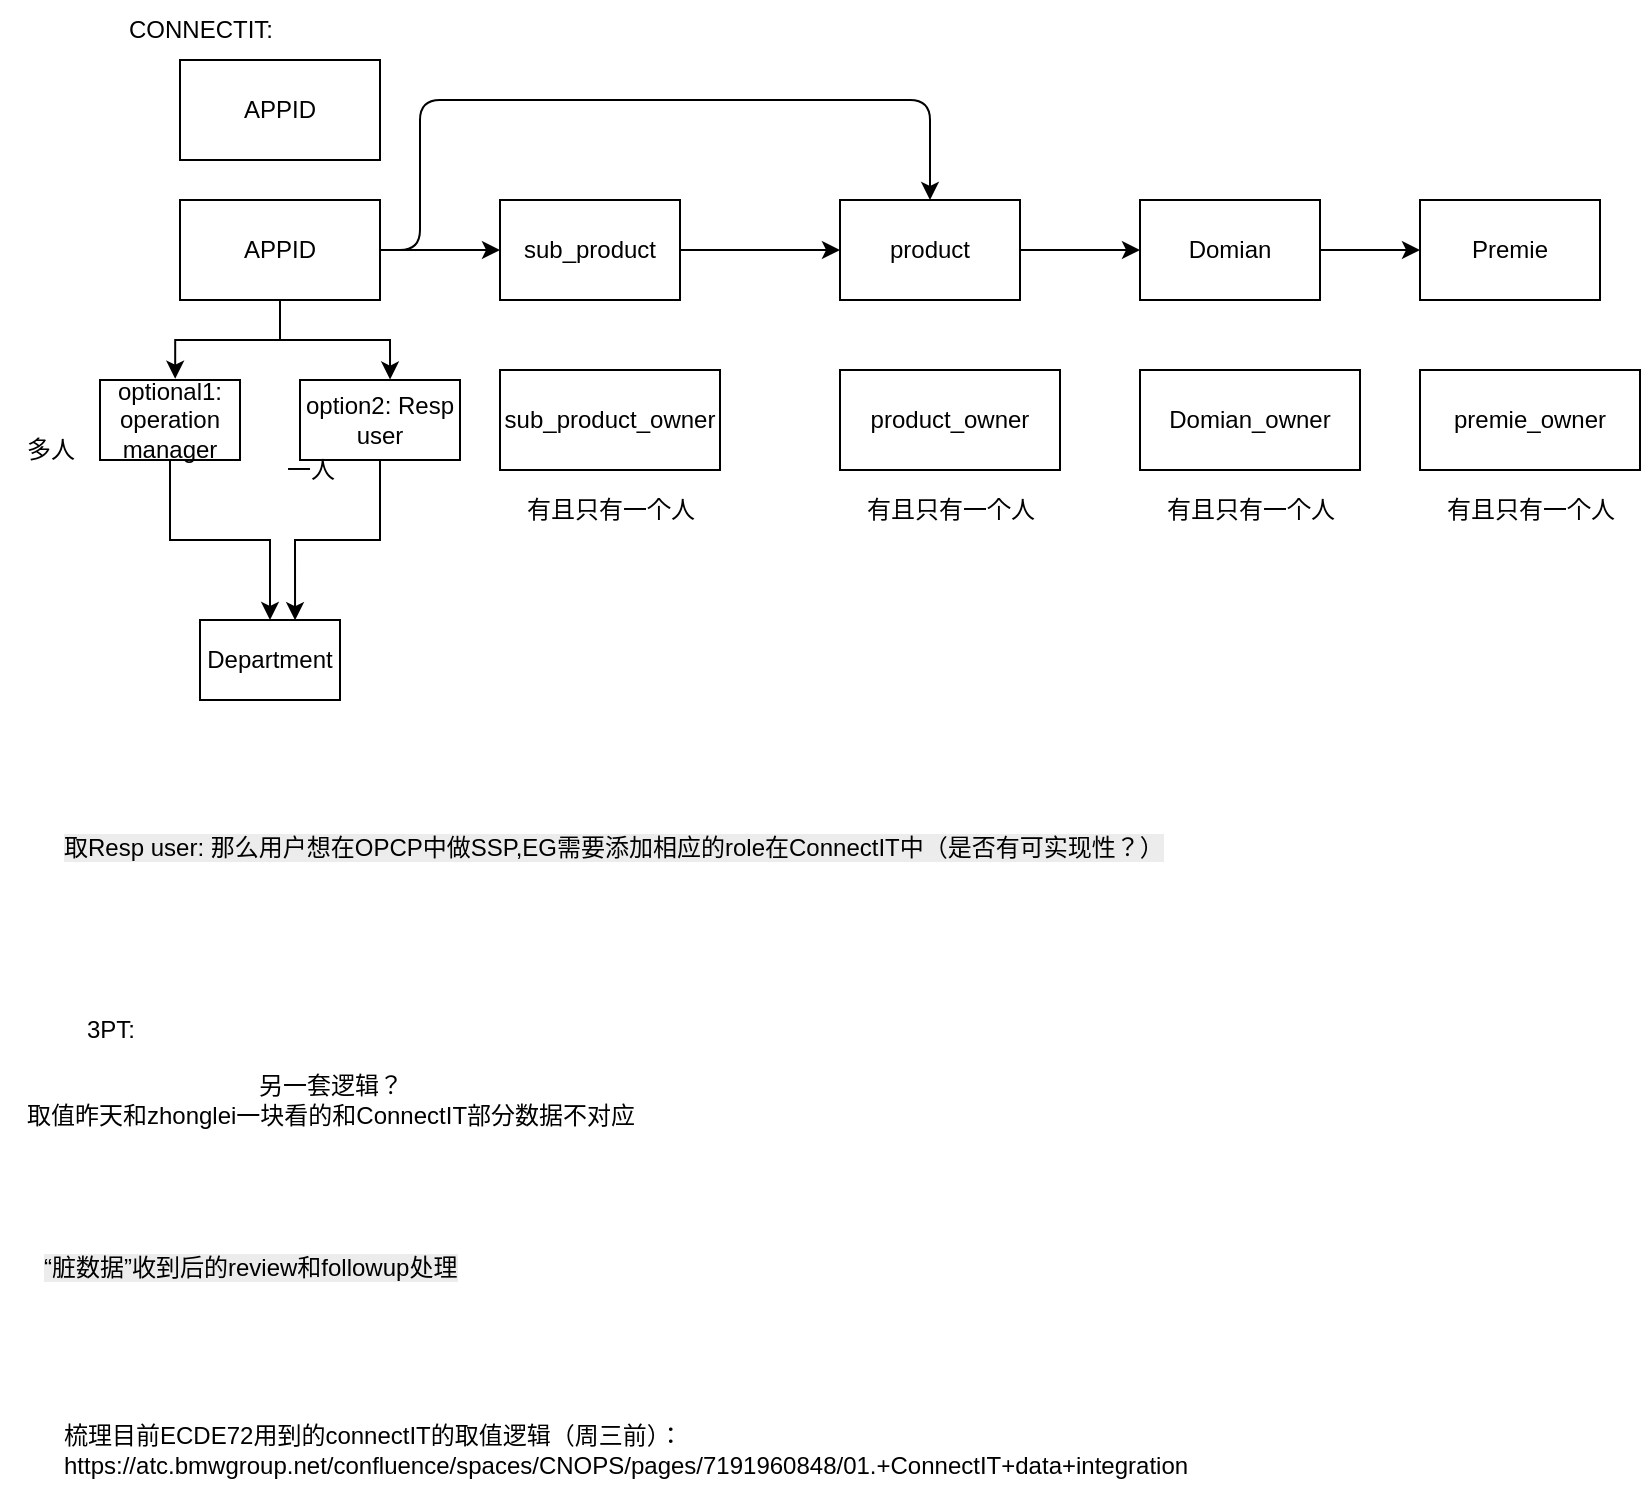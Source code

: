<mxfile version="28.1.1">
  <diagram name="第 1 页" id="BSCWauZXV5LeKHG2UdXg">
    <mxGraphModel dx="1924" dy="688" grid="1" gridSize="10" guides="1" tooltips="1" connect="1" arrows="1" fold="1" page="1" pageScale="1" pageWidth="827" pageHeight="1169" math="0" shadow="0">
      <root>
        <mxCell id="0" />
        <mxCell id="1" parent="0" />
        <mxCell id="vqEWgfP7RBYQq6a4k92P-22" style="edgeStyle=orthogonalEdgeStyle;rounded=0;orthogonalLoop=1;jettySize=auto;html=1;entryX=0;entryY=0.5;entryDx=0;entryDy=0;" edge="1" parent="1" source="vqEWgfP7RBYQq6a4k92P-1" target="vqEWgfP7RBYQq6a4k92P-14">
          <mxGeometry relative="1" as="geometry" />
        </mxCell>
        <mxCell id="vqEWgfP7RBYQq6a4k92P-40" style="edgeStyle=orthogonalEdgeStyle;rounded=1;orthogonalLoop=1;jettySize=auto;html=1;entryX=0.5;entryY=0;entryDx=0;entryDy=0;curved=0;" edge="1" parent="1" source="vqEWgfP7RBYQq6a4k92P-1" target="vqEWgfP7RBYQq6a4k92P-15">
          <mxGeometry relative="1" as="geometry">
            <Array as="points">
              <mxPoint x="140" y="225" />
              <mxPoint x="140" y="150" />
              <mxPoint x="395" y="150" />
            </Array>
          </mxGeometry>
        </mxCell>
        <mxCell id="vqEWgfP7RBYQq6a4k92P-1" value="APPID" style="rounded=0;whiteSpace=wrap;html=1;" vertex="1" parent="1">
          <mxGeometry x="20" y="200" width="100" height="50" as="geometry" />
        </mxCell>
        <mxCell id="vqEWgfP7RBYQq6a4k92P-12" style="edgeStyle=orthogonalEdgeStyle;rounded=0;orthogonalLoop=1;jettySize=auto;html=1;entryX=0.5;entryY=0;entryDx=0;entryDy=0;" edge="1" parent="1" source="vqEWgfP7RBYQq6a4k92P-3" target="vqEWgfP7RBYQq6a4k92P-5">
          <mxGeometry relative="1" as="geometry" />
        </mxCell>
        <mxCell id="vqEWgfP7RBYQq6a4k92P-3" value="optional1: operation manager" style="rounded=0;whiteSpace=wrap;html=1;" vertex="1" parent="1">
          <mxGeometry x="-20" y="290" width="70" height="40" as="geometry" />
        </mxCell>
        <mxCell id="vqEWgfP7RBYQq6a4k92P-5" value="Department" style="rounded=0;whiteSpace=wrap;html=1;" vertex="1" parent="1">
          <mxGeometry x="30" y="410" width="70" height="40" as="geometry" />
        </mxCell>
        <mxCell id="vqEWgfP7RBYQq6a4k92P-7" value="option2: Resp user" style="rounded=0;whiteSpace=wrap;html=1;" vertex="1" parent="1">
          <mxGeometry x="80" y="290" width="80" height="40" as="geometry" />
        </mxCell>
        <mxCell id="vqEWgfP7RBYQq6a4k92P-10" style="edgeStyle=orthogonalEdgeStyle;rounded=0;orthogonalLoop=1;jettySize=auto;html=1;entryX=0.537;entryY=-0.016;entryDx=0;entryDy=0;entryPerimeter=0;" edge="1" parent="1" source="vqEWgfP7RBYQq6a4k92P-1" target="vqEWgfP7RBYQq6a4k92P-3">
          <mxGeometry relative="1" as="geometry" />
        </mxCell>
        <mxCell id="vqEWgfP7RBYQq6a4k92P-11" style="edgeStyle=orthogonalEdgeStyle;rounded=0;orthogonalLoop=1;jettySize=auto;html=1;entryX=0.563;entryY=-0.006;entryDx=0;entryDy=0;entryPerimeter=0;" edge="1" parent="1" source="vqEWgfP7RBYQq6a4k92P-1" target="vqEWgfP7RBYQq6a4k92P-7">
          <mxGeometry relative="1" as="geometry" />
        </mxCell>
        <mxCell id="vqEWgfP7RBYQq6a4k92P-13" style="edgeStyle=orthogonalEdgeStyle;rounded=0;orthogonalLoop=1;jettySize=auto;html=1;entryX=0.679;entryY=0.003;entryDx=0;entryDy=0;entryPerimeter=0;" edge="1" parent="1" source="vqEWgfP7RBYQq6a4k92P-7" target="vqEWgfP7RBYQq6a4k92P-5">
          <mxGeometry relative="1" as="geometry" />
        </mxCell>
        <mxCell id="vqEWgfP7RBYQq6a4k92P-23" style="edgeStyle=orthogonalEdgeStyle;rounded=0;orthogonalLoop=1;jettySize=auto;html=1;exitX=1;exitY=0.5;exitDx=0;exitDy=0;entryX=0;entryY=0.5;entryDx=0;entryDy=0;" edge="1" parent="1" source="vqEWgfP7RBYQq6a4k92P-14" target="vqEWgfP7RBYQq6a4k92P-15">
          <mxGeometry relative="1" as="geometry" />
        </mxCell>
        <mxCell id="vqEWgfP7RBYQq6a4k92P-14" value="sub_product" style="rounded=0;whiteSpace=wrap;html=1;" vertex="1" parent="1">
          <mxGeometry x="180" y="200" width="90" height="50" as="geometry" />
        </mxCell>
        <mxCell id="vqEWgfP7RBYQq6a4k92P-24" style="edgeStyle=orthogonalEdgeStyle;rounded=0;orthogonalLoop=1;jettySize=auto;html=1;exitX=1;exitY=0.5;exitDx=0;exitDy=0;entryX=0;entryY=0.5;entryDx=0;entryDy=0;" edge="1" parent="1" source="vqEWgfP7RBYQq6a4k92P-15" target="vqEWgfP7RBYQq6a4k92P-18">
          <mxGeometry relative="1" as="geometry" />
        </mxCell>
        <mxCell id="vqEWgfP7RBYQq6a4k92P-15" value="product" style="rounded=0;whiteSpace=wrap;html=1;" vertex="1" parent="1">
          <mxGeometry x="350" y="200" width="90" height="50" as="geometry" />
        </mxCell>
        <mxCell id="vqEWgfP7RBYQq6a4k92P-16" value="sub_product_owner" style="rounded=0;whiteSpace=wrap;html=1;" vertex="1" parent="1">
          <mxGeometry x="180" y="285" width="110" height="50" as="geometry" />
        </mxCell>
        <mxCell id="vqEWgfP7RBYQq6a4k92P-17" value="product_owner" style="rounded=0;whiteSpace=wrap;html=1;" vertex="1" parent="1">
          <mxGeometry x="350" y="285" width="110" height="50" as="geometry" />
        </mxCell>
        <mxCell id="vqEWgfP7RBYQq6a4k92P-25" style="edgeStyle=orthogonalEdgeStyle;rounded=0;orthogonalLoop=1;jettySize=auto;html=1;exitX=1;exitY=0.5;exitDx=0;exitDy=0;entryX=0;entryY=0.5;entryDx=0;entryDy=0;" edge="1" parent="1" source="vqEWgfP7RBYQq6a4k92P-18" target="vqEWgfP7RBYQq6a4k92P-19">
          <mxGeometry relative="1" as="geometry" />
        </mxCell>
        <mxCell id="vqEWgfP7RBYQq6a4k92P-18" value="Domian" style="rounded=0;whiteSpace=wrap;html=1;" vertex="1" parent="1">
          <mxGeometry x="500" y="200" width="90" height="50" as="geometry" />
        </mxCell>
        <mxCell id="vqEWgfP7RBYQq6a4k92P-19" value="Premie" style="rounded=0;whiteSpace=wrap;html=1;" vertex="1" parent="1">
          <mxGeometry x="640" y="200" width="90" height="50" as="geometry" />
        </mxCell>
        <mxCell id="vqEWgfP7RBYQq6a4k92P-20" value="Domian_owner" style="rounded=0;whiteSpace=wrap;html=1;" vertex="1" parent="1">
          <mxGeometry x="500" y="285" width="110" height="50" as="geometry" />
        </mxCell>
        <mxCell id="vqEWgfP7RBYQq6a4k92P-21" value="premie_owner" style="rounded=0;whiteSpace=wrap;html=1;" vertex="1" parent="1">
          <mxGeometry x="640" y="285" width="110" height="50" as="geometry" />
        </mxCell>
        <mxCell id="vqEWgfP7RBYQq6a4k92P-27" value="CONNECTIT:" style="text;html=1;align=center;verticalAlign=middle;resizable=0;points=[];autosize=1;strokeColor=none;fillColor=none;" vertex="1" parent="1">
          <mxGeometry x="-20" y="100" width="100" height="30" as="geometry" />
        </mxCell>
        <mxCell id="vqEWgfP7RBYQq6a4k92P-28" value="3PT:" style="text;html=1;align=center;verticalAlign=middle;resizable=0;points=[];autosize=1;strokeColor=none;fillColor=none;" vertex="1" parent="1">
          <mxGeometry x="-40" y="600" width="50" height="30" as="geometry" />
        </mxCell>
        <mxCell id="vqEWgfP7RBYQq6a4k92P-35" value="&lt;span style=&quot;color: rgb(0, 0, 0); font-family: Helvetica; font-size: 12px; font-style: normal; font-variant-ligatures: normal; font-variant-caps: normal; font-weight: 400; letter-spacing: normal; orphans: 2; text-align: center; text-indent: 0px; text-transform: none; widows: 2; word-spacing: 0px; -webkit-text-stroke-width: 0px; white-space: nowrap; background-color: rgb(236, 236, 236); text-decoration-thickness: initial; text-decoration-style: initial; text-decoration-color: initial; float: none; display: inline !important;&quot;&gt;取Resp user: 那么用户想在OPCP中做SSP,EG需要添加相应的role在ConnectIT中（是否有可实现性？）&lt;/span&gt;" style="text;whiteSpace=wrap;html=1;" vertex="1" parent="1">
          <mxGeometry x="-40" y="510" width="530" height="40" as="geometry" />
        </mxCell>
        <mxCell id="vqEWgfP7RBYQq6a4k92P-36" value="另一套逻辑？&lt;div&gt;取值昨天和zhonglei一块看的和ConnectIT部分数据不对应&lt;/div&gt;" style="text;html=1;align=center;verticalAlign=middle;resizable=0;points=[];autosize=1;strokeColor=none;fillColor=none;" vertex="1" parent="1">
          <mxGeometry x="-70" y="630" width="330" height="40" as="geometry" />
        </mxCell>
        <mxCell id="vqEWgfP7RBYQq6a4k92P-37" value="&lt;span style=&quot;color: rgb(0, 0, 0); font-family: Helvetica; font-size: 12px; font-style: normal; font-variant-ligatures: normal; font-variant-caps: normal; font-weight: 400; letter-spacing: normal; orphans: 2; text-align: center; text-indent: 0px; text-transform: none; widows: 2; word-spacing: 0px; -webkit-text-stroke-width: 0px; white-space: nowrap; background-color: rgb(236, 236, 236); text-decoration-thickness: initial; text-decoration-style: initial; text-decoration-color: initial; display: inline !important; float: none;&quot;&gt;“脏数据”收到后的review和followup处理&lt;/span&gt;" style="text;whiteSpace=wrap;html=1;" vertex="1" parent="1">
          <mxGeometry x="-50" y="720" width="240" height="40" as="geometry" />
        </mxCell>
        <mxCell id="vqEWgfP7RBYQq6a4k92P-38" value="&lt;div&gt;梳理目前ECDE72用到的connectIT的取值逻辑（周三前）：&lt;/div&gt;https://atc.bmwgroup.net/confluence/spaces/CNOPS/pages/7191960848/01.+ConnectIT+data+integration" style="text;html=1;align=left;verticalAlign=middle;resizable=0;points=[];autosize=1;strokeColor=none;fillColor=none;" vertex="1" parent="1">
          <mxGeometry x="-40" y="805" width="590" height="40" as="geometry" />
        </mxCell>
        <mxCell id="vqEWgfP7RBYQq6a4k92P-41" value="APPID" style="rounded=0;whiteSpace=wrap;html=1;" vertex="1" parent="1">
          <mxGeometry x="20" y="130" width="100" height="50" as="geometry" />
        </mxCell>
        <mxCell id="vqEWgfP7RBYQq6a4k92P-42" value="有且只有一个人" style="text;html=1;align=center;verticalAlign=middle;resizable=0;points=[];autosize=1;strokeColor=none;fillColor=none;" vertex="1" parent="1">
          <mxGeometry x="180" y="340" width="110" height="30" as="geometry" />
        </mxCell>
        <mxCell id="vqEWgfP7RBYQq6a4k92P-43" value="有且只有一个人" style="text;html=1;align=center;verticalAlign=middle;resizable=0;points=[];autosize=1;strokeColor=none;fillColor=none;" vertex="1" parent="1">
          <mxGeometry x="350" y="340" width="110" height="30" as="geometry" />
        </mxCell>
        <mxCell id="vqEWgfP7RBYQq6a4k92P-44" value="有且只有一个人" style="text;html=1;align=center;verticalAlign=middle;resizable=0;points=[];autosize=1;strokeColor=none;fillColor=none;" vertex="1" parent="1">
          <mxGeometry x="500" y="340" width="110" height="30" as="geometry" />
        </mxCell>
        <mxCell id="vqEWgfP7RBYQq6a4k92P-45" value="有且只有一个人" style="text;html=1;align=center;verticalAlign=middle;resizable=0;points=[];autosize=1;strokeColor=none;fillColor=none;" vertex="1" parent="1">
          <mxGeometry x="640" y="340" width="110" height="30" as="geometry" />
        </mxCell>
        <mxCell id="vqEWgfP7RBYQq6a4k92P-46" value="多人" style="text;html=1;align=center;verticalAlign=middle;resizable=0;points=[];autosize=1;strokeColor=none;fillColor=none;" vertex="1" parent="1">
          <mxGeometry x="-70" y="310" width="50" height="30" as="geometry" />
        </mxCell>
        <mxCell id="vqEWgfP7RBYQq6a4k92P-47" value="一人" style="text;html=1;align=center;verticalAlign=middle;resizable=0;points=[];autosize=1;strokeColor=none;fillColor=none;" vertex="1" parent="1">
          <mxGeometry x="60" y="320" width="50" height="30" as="geometry" />
        </mxCell>
      </root>
    </mxGraphModel>
  </diagram>
</mxfile>
